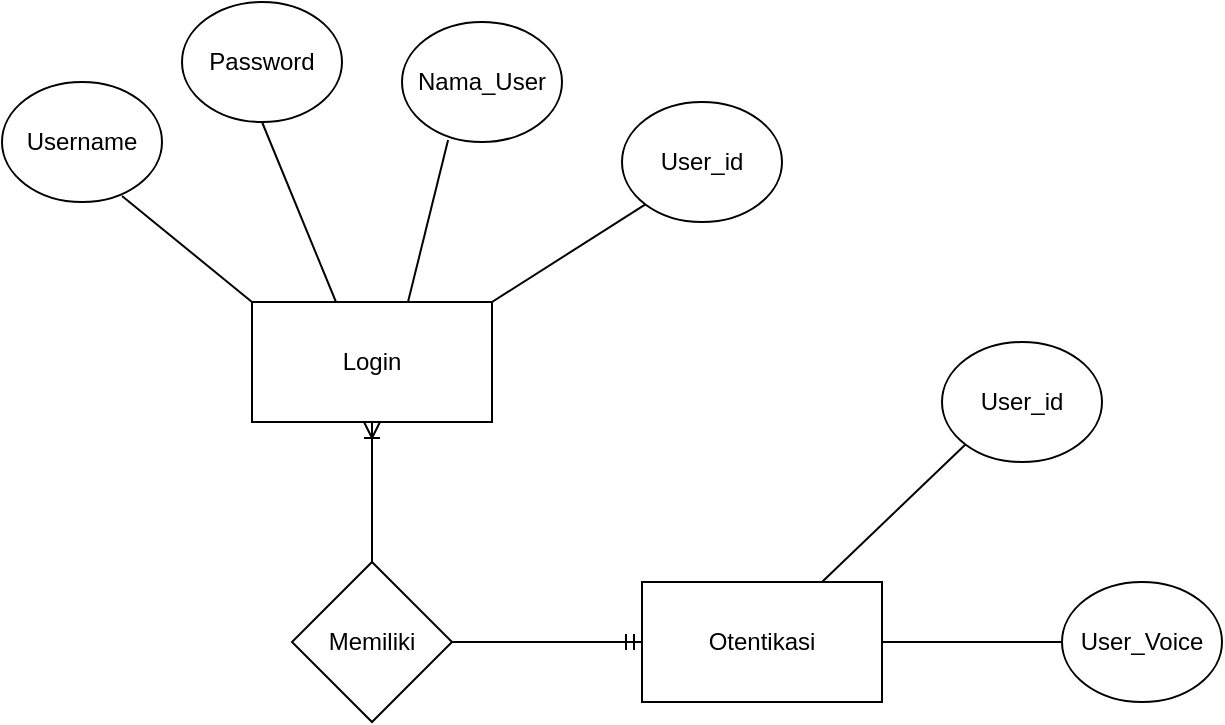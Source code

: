 <mxfile version="13.1.3" type="github">
  <diagram id="1dBUSutDxZ20vjmwRSwW" name="Page-1">
    <mxGraphModel dx="1422" dy="794" grid="1" gridSize="10" guides="1" tooltips="1" connect="1" arrows="1" fold="1" page="1" pageScale="1" pageWidth="827" pageHeight="1169" math="0" shadow="0">
      <root>
        <mxCell id="0" />
        <mxCell id="1" parent="0" />
        <mxCell id="JlRl0G0uDdERfWToBK0x-21" style="edgeStyle=orthogonalEdgeStyle;rounded=0;orthogonalLoop=1;jettySize=auto;html=1;entryX=0.5;entryY=0;entryDx=0;entryDy=0;endArrow=none;endFill=0;startArrow=ERoneToMany;startFill=0;" edge="1" parent="1" source="JlRl0G0uDdERfWToBK0x-2" target="JlRl0G0uDdERfWToBK0x-3">
          <mxGeometry relative="1" as="geometry" />
        </mxCell>
        <mxCell id="JlRl0G0uDdERfWToBK0x-2" value="Login" style="rounded=0;whiteSpace=wrap;html=1;" vertex="1" parent="1">
          <mxGeometry x="245" y="320" width="120" height="60" as="geometry" />
        </mxCell>
        <mxCell id="JlRl0G0uDdERfWToBK0x-8" value="Username" style="ellipse;whiteSpace=wrap;html=1;" vertex="1" parent="1">
          <mxGeometry x="120" y="210" width="80" height="60" as="geometry" />
        </mxCell>
        <mxCell id="JlRl0G0uDdERfWToBK0x-9" value="" style="endArrow=none;html=1;entryX=0.75;entryY=0.95;entryDx=0;entryDy=0;entryPerimeter=0;exitX=0;exitY=0;exitDx=0;exitDy=0;" edge="1" parent="1" source="JlRl0G0uDdERfWToBK0x-2" target="JlRl0G0uDdERfWToBK0x-8">
          <mxGeometry width="50" height="50" relative="1" as="geometry">
            <mxPoint x="280" y="380" as="sourcePoint" />
            <mxPoint x="330" y="330" as="targetPoint" />
          </mxGeometry>
        </mxCell>
        <mxCell id="JlRl0G0uDdERfWToBK0x-10" value="Password" style="ellipse;whiteSpace=wrap;html=1;" vertex="1" parent="1">
          <mxGeometry x="210" y="170" width="80" height="60" as="geometry" />
        </mxCell>
        <mxCell id="JlRl0G0uDdERfWToBK0x-11" value="" style="endArrow=none;html=1;entryX=0.5;entryY=1;entryDx=0;entryDy=0;exitX=0.35;exitY=0;exitDx=0;exitDy=0;exitPerimeter=0;" edge="1" parent="1" source="JlRl0G0uDdERfWToBK0x-2" target="JlRl0G0uDdERfWToBK0x-10">
          <mxGeometry width="50" height="50" relative="1" as="geometry">
            <mxPoint x="280" y="380" as="sourcePoint" />
            <mxPoint x="330" y="330" as="targetPoint" />
          </mxGeometry>
        </mxCell>
        <mxCell id="JlRl0G0uDdERfWToBK0x-12" value="Nama_User" style="ellipse;whiteSpace=wrap;html=1;" vertex="1" parent="1">
          <mxGeometry x="320" y="180" width="80" height="60" as="geometry" />
        </mxCell>
        <mxCell id="JlRl0G0uDdERfWToBK0x-13" value="" style="endArrow=none;html=1;entryX=0.288;entryY=0.983;entryDx=0;entryDy=0;entryPerimeter=0;exitX=0.65;exitY=0;exitDx=0;exitDy=0;exitPerimeter=0;" edge="1" parent="1" source="JlRl0G0uDdERfWToBK0x-2" target="JlRl0G0uDdERfWToBK0x-12">
          <mxGeometry width="50" height="50" relative="1" as="geometry">
            <mxPoint x="280" y="380" as="sourcePoint" />
            <mxPoint x="330" y="330" as="targetPoint" />
          </mxGeometry>
        </mxCell>
        <mxCell id="JlRl0G0uDdERfWToBK0x-3" value="Memiliki" style="rhombus;whiteSpace=wrap;html=1;" vertex="1" parent="1">
          <mxGeometry x="265" y="450" width="80" height="80" as="geometry" />
        </mxCell>
        <mxCell id="JlRl0G0uDdERfWToBK0x-33" style="edgeStyle=orthogonalEdgeStyle;rounded=0;orthogonalLoop=1;jettySize=auto;html=1;entryX=1;entryY=0.5;entryDx=0;entryDy=0;startArrow=ERmandOne;startFill=0;endArrow=none;endFill=0;" edge="1" parent="1" source="JlRl0G0uDdERfWToBK0x-31" target="JlRl0G0uDdERfWToBK0x-3">
          <mxGeometry relative="1" as="geometry" />
        </mxCell>
        <mxCell id="JlRl0G0uDdERfWToBK0x-31" value="Otentikasi" style="rounded=0;whiteSpace=wrap;html=1;" vertex="1" parent="1">
          <mxGeometry x="440" y="460" width="120" height="60" as="geometry" />
        </mxCell>
        <mxCell id="JlRl0G0uDdERfWToBK0x-35" value="User_id" style="ellipse;whiteSpace=wrap;html=1;" vertex="1" parent="1">
          <mxGeometry x="590" y="340" width="80" height="60" as="geometry" />
        </mxCell>
        <mxCell id="JlRl0G0uDdERfWToBK0x-37" value="" style="endArrow=none;html=1;entryX=0;entryY=1;entryDx=0;entryDy=0;exitX=0.75;exitY=0;exitDx=0;exitDy=0;" edge="1" parent="1" source="JlRl0G0uDdERfWToBK0x-31" target="JlRl0G0uDdERfWToBK0x-35">
          <mxGeometry width="50" height="50" relative="1" as="geometry">
            <mxPoint x="400" y="530" as="sourcePoint" />
            <mxPoint x="450" y="480" as="targetPoint" />
          </mxGeometry>
        </mxCell>
        <mxCell id="JlRl0G0uDdERfWToBK0x-38" value="User_Voice" style="ellipse;whiteSpace=wrap;html=1;" vertex="1" parent="1">
          <mxGeometry x="650" y="460" width="80" height="60" as="geometry" />
        </mxCell>
        <mxCell id="JlRl0G0uDdERfWToBK0x-39" value="" style="endArrow=none;html=1;entryX=0;entryY=0.5;entryDx=0;entryDy=0;exitX=1;exitY=0.5;exitDx=0;exitDy=0;" edge="1" parent="1" source="JlRl0G0uDdERfWToBK0x-31" target="JlRl0G0uDdERfWToBK0x-38">
          <mxGeometry width="50" height="50" relative="1" as="geometry">
            <mxPoint x="400" y="530" as="sourcePoint" />
            <mxPoint x="450" y="480" as="targetPoint" />
          </mxGeometry>
        </mxCell>
        <mxCell id="JlRl0G0uDdERfWToBK0x-40" value="User_id" style="ellipse;whiteSpace=wrap;html=1;" vertex="1" parent="1">
          <mxGeometry x="430" y="220" width="80" height="60" as="geometry" />
        </mxCell>
        <mxCell id="JlRl0G0uDdERfWToBK0x-41" value="" style="endArrow=none;html=1;exitX=1;exitY=0;exitDx=0;exitDy=0;entryX=0;entryY=1;entryDx=0;entryDy=0;" edge="1" parent="1" source="JlRl0G0uDdERfWToBK0x-2" target="JlRl0G0uDdERfWToBK0x-40">
          <mxGeometry width="50" height="50" relative="1" as="geometry">
            <mxPoint x="440" y="530" as="sourcePoint" />
            <mxPoint x="490" y="480" as="targetPoint" />
          </mxGeometry>
        </mxCell>
      </root>
    </mxGraphModel>
  </diagram>
</mxfile>
